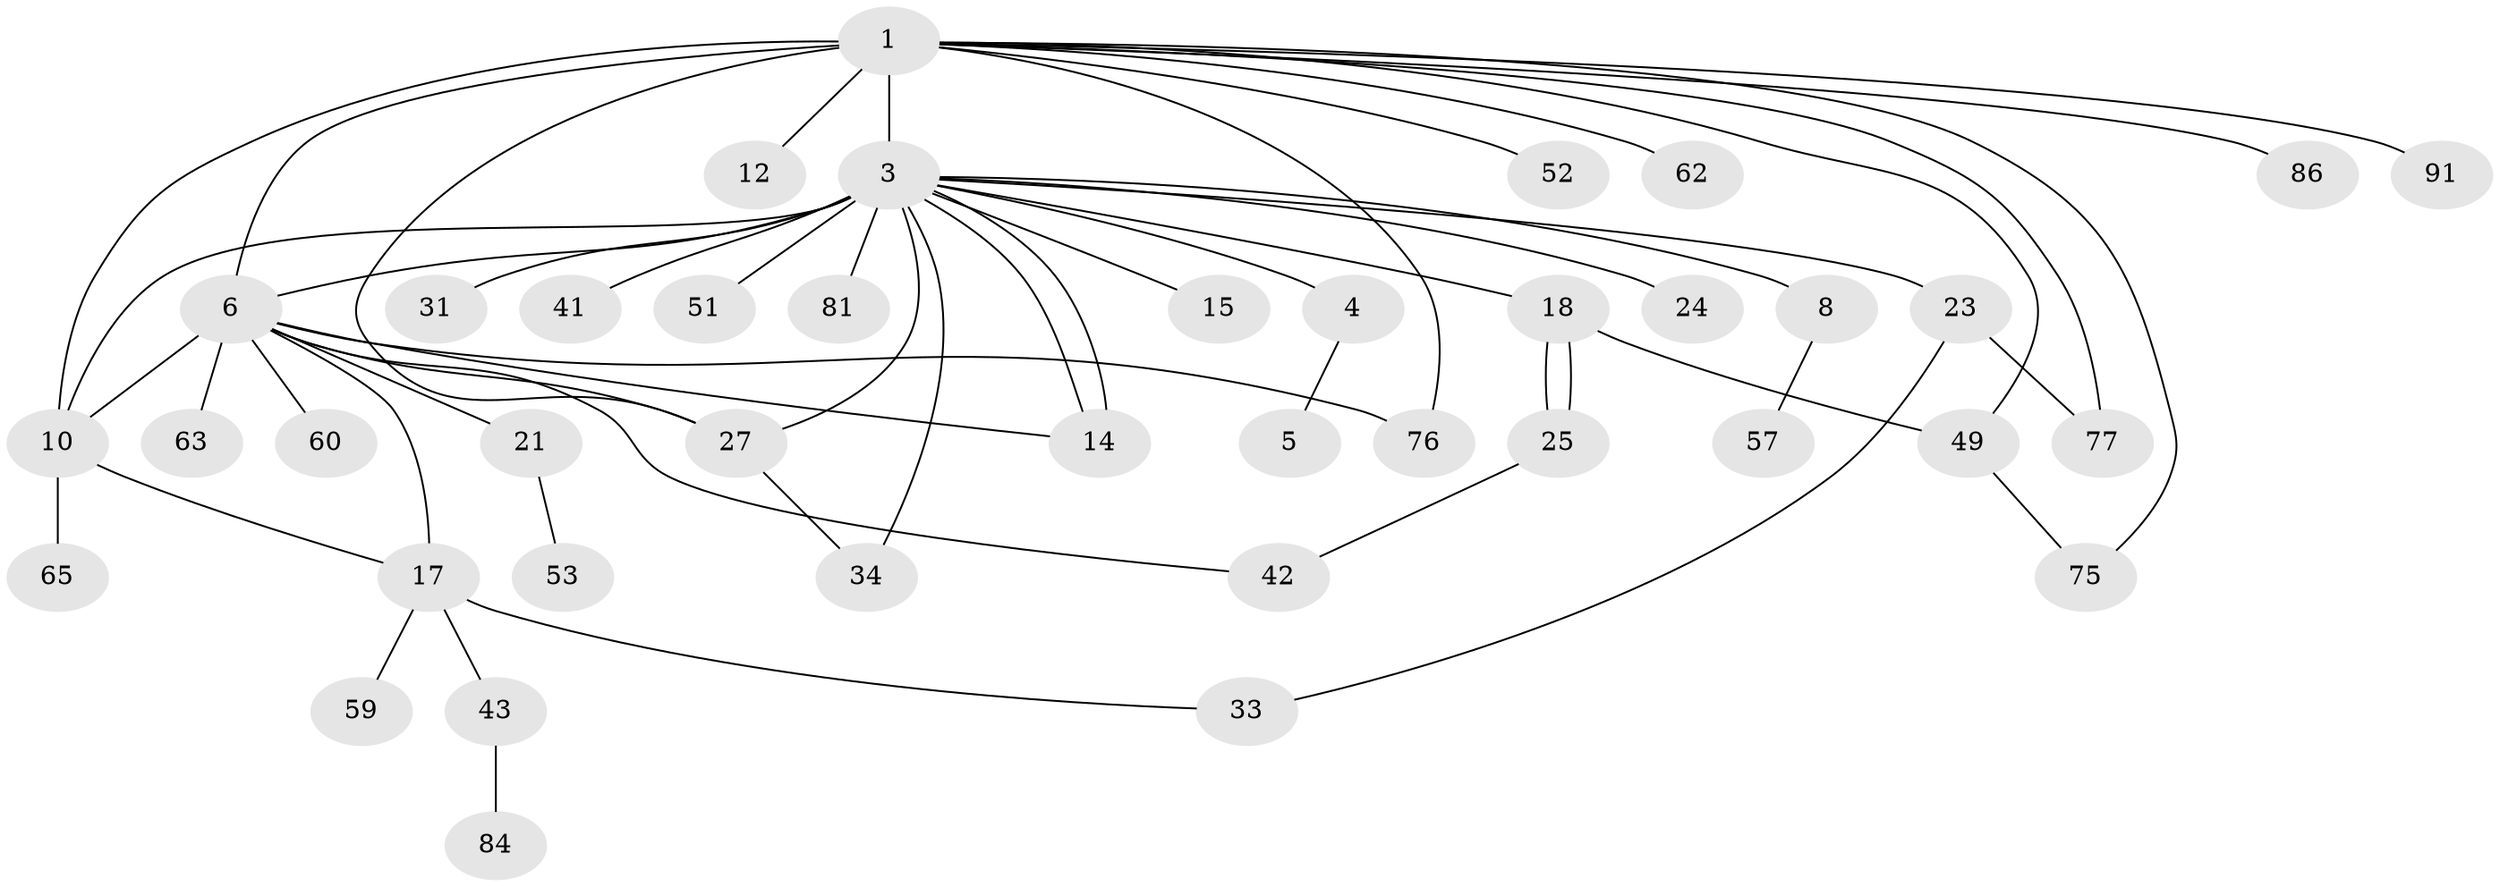 // original degree distribution, {5: 0.09, 21: 0.01, 27: 0.01, 3: 0.08, 1: 0.39, 14: 0.01, 4: 0.09, 2: 0.27, 6: 0.02, 7: 0.02, 8: 0.01}
// Generated by graph-tools (version 1.1) at 2025/18/03/04/25 18:18:15]
// undirected, 40 vertices, 55 edges
graph export_dot {
graph [start="1"]
  node [color=gray90,style=filled];
  1 [super="+19+2"];
  3 [super="+93+96+39+30+78+73+47+83+32+7"];
  4 [super="+87"];
  5;
  6 [super="+11+29+69+70+9+37+20"];
  8 [super="+99"];
  10 [super="+16+85"];
  12;
  14;
  15;
  17 [super="+40"];
  18 [super="+50"];
  21;
  23 [super="+28"];
  24;
  25 [super="+94+64"];
  27 [super="+38"];
  31;
  33 [super="+58+97+46"];
  34;
  41;
  42;
  43;
  49 [super="+95+80"];
  51;
  52;
  53;
  57;
  59;
  60;
  62;
  63;
  65;
  75 [super="+89"];
  76;
  77;
  81;
  84;
  86;
  91;
  1 -- 3 [weight=8];
  1 -- 49 [weight=2];
  1 -- 6 [weight=5];
  1 -- 91;
  1 -- 75;
  1 -- 12;
  1 -- 77;
  1 -- 76;
  1 -- 52;
  1 -- 86;
  1 -- 27 [weight=2];
  1 -- 62;
  1 -- 10 [weight=2];
  3 -- 4;
  3 -- 8;
  3 -- 10;
  3 -- 14 [weight=2];
  3 -- 14;
  3 -- 15;
  3 -- 18 [weight=2];
  3 -- 23;
  3 -- 24 [weight=2];
  3 -- 27;
  3 -- 34;
  3 -- 41;
  3 -- 6 [weight=8];
  3 -- 81;
  3 -- 51;
  3 -- 31;
  4 -- 5;
  6 -- 63;
  6 -- 76;
  6 -- 21;
  6 -- 27;
  6 -- 17 [weight=2];
  6 -- 42;
  6 -- 60;
  6 -- 14;
  6 -- 10;
  8 -- 57;
  10 -- 65;
  10 -- 17;
  17 -- 33;
  17 -- 59;
  17 -- 43;
  18 -- 25 [weight=2];
  18 -- 25;
  18 -- 49;
  21 -- 53;
  23 -- 33;
  23 -- 77;
  25 -- 42;
  27 -- 34;
  43 -- 84;
  49 -- 75;
}

